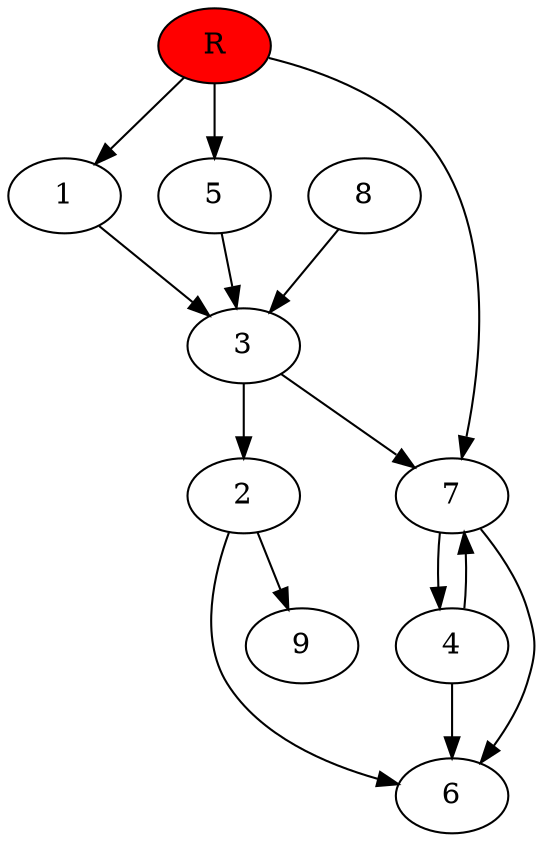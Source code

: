 digraph prb18512 {
	1
	2
	3
	4
	5
	6
	7
	8
	R [fillcolor="#ff0000" style=filled]
	1 -> 3
	2 -> 6
	2 -> 9
	3 -> 2
	3 -> 7
	4 -> 6
	4 -> 7
	5 -> 3
	7 -> 4
	7 -> 6
	8 -> 3
	R -> 1
	R -> 5
	R -> 7
}
